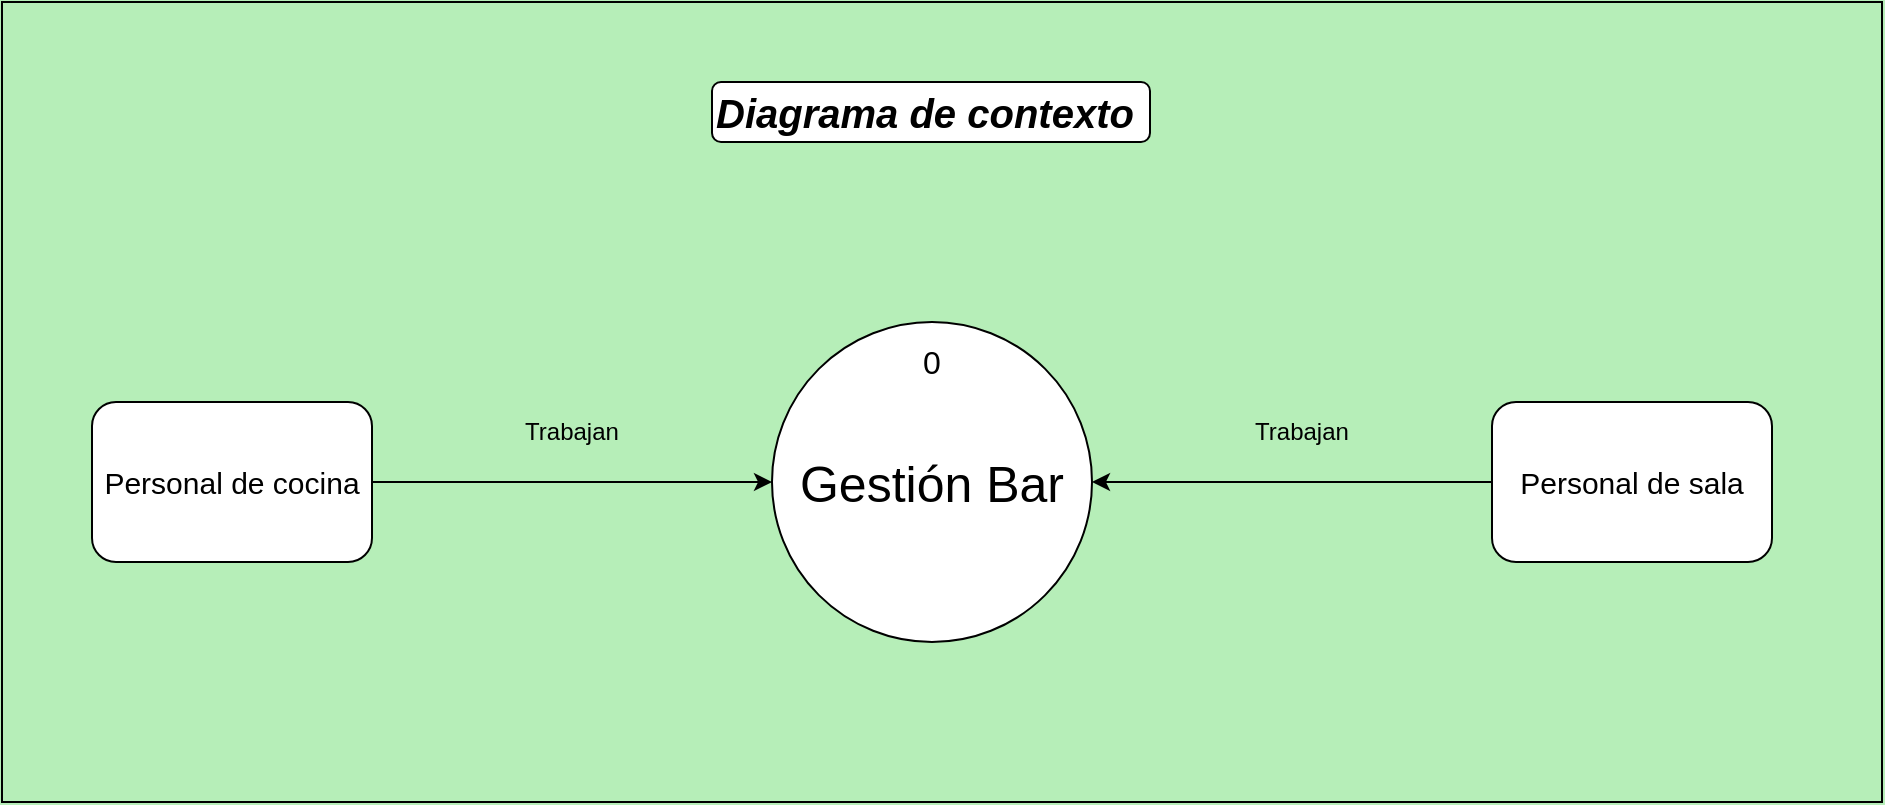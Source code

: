 <mxfile version="22.1.5" type="device">
  <diagram name="Página-1" id="-JkIOXFNWmTnDN814xZK">
    <mxGraphModel dx="1165" dy="588" grid="1" gridSize="10" guides="1" tooltips="1" connect="1" arrows="1" fold="1" page="1" pageScale="1" pageWidth="1169" pageHeight="827" background="#b6eeb8" math="0" shadow="0">
      <root>
        <mxCell id="0" />
        <mxCell id="1" parent="0" />
        <mxCell id="gy3GCSl5opKqmYD9pozu-1" value="" style="rounded=0;whiteSpace=wrap;html=1;fillColor=none;" vertex="1" parent="1">
          <mxGeometry x="120" y="120" width="940" height="400" as="geometry" />
        </mxCell>
        <mxCell id="eTTZJ9YqVXw9v8S5qD4r-2" style="edgeStyle=orthogonalEdgeStyle;rounded=1;orthogonalLoop=1;jettySize=auto;html=1;exitX=1;exitY=0.5;exitDx=0;exitDy=0;entryX=0;entryY=0.5;entryDx=0;entryDy=0;endArrow=none;endFill=0;startArrow=classic;startFill=1;" parent="1" source="M2E19cieBR7NBifoGKxq-1" target="eTTZJ9YqVXw9v8S5qD4r-1" edge="1">
          <mxGeometry relative="1" as="geometry" />
        </mxCell>
        <mxCell id="M2E19cieBR7NBifoGKxq-1" value="&lt;font style=&quot;font-size: 25px;&quot;&gt;Gestión Bar&lt;/font&gt;" style="ellipse;whiteSpace=wrap;html=1;aspect=fixed;rounded=1;" parent="1" vertex="1">
          <mxGeometry x="505" y="280" width="160" height="160" as="geometry" />
        </mxCell>
        <mxCell id="M2E19cieBR7NBifoGKxq-2" value="&lt;font style=&quot;font-size: 15px;&quot;&gt;Personal de cocina&lt;/font&gt;" style="rounded=1;whiteSpace=wrap;html=1;" parent="1" vertex="1">
          <mxGeometry x="165" y="320" width="140" height="80" as="geometry" />
        </mxCell>
        <mxCell id="M2E19cieBR7NBifoGKxq-3" value="" style="endArrow=classic;html=1;rounded=1;exitX=1;exitY=0.5;exitDx=0;exitDy=0;" parent="1" source="M2E19cieBR7NBifoGKxq-2" target="M2E19cieBR7NBifoGKxq-1" edge="1">
          <mxGeometry width="50" height="50" relative="1" as="geometry">
            <mxPoint x="665" y="440" as="sourcePoint" />
            <mxPoint x="715" y="390" as="targetPoint" />
          </mxGeometry>
        </mxCell>
        <mxCell id="M2E19cieBR7NBifoGKxq-6" value="&lt;font style=&quot;font-size: 16px;&quot;&gt;0&lt;/font&gt;" style="text;html=1;strokeColor=none;fillColor=none;align=center;verticalAlign=middle;whiteSpace=wrap;rounded=1;" parent="1" vertex="1">
          <mxGeometry x="570" y="290" width="30" height="20" as="geometry" />
        </mxCell>
        <mxCell id="eTTZJ9YqVXw9v8S5qD4r-1" value="&lt;font style=&quot;font-size: 15px;&quot;&gt;Personal de sala&lt;/font&gt;" style="rounded=1;whiteSpace=wrap;html=1;" parent="1" vertex="1">
          <mxGeometry x="865" y="320" width="140" height="80" as="geometry" />
        </mxCell>
        <mxCell id="eTTZJ9YqVXw9v8S5qD4r-3" value="Trabajan" style="text;html=1;strokeColor=none;fillColor=none;align=center;verticalAlign=middle;whiteSpace=wrap;rounded=1;" parent="1" vertex="1">
          <mxGeometry x="375" y="320" width="60" height="30" as="geometry" />
        </mxCell>
        <mxCell id="eTTZJ9YqVXw9v8S5qD4r-5" value="&lt;div style=&quot;font-size: 20px;&quot; align=&quot;left&quot;&gt;&lt;i&gt;&lt;b&gt;Diagrama de contexto&lt;/b&gt;&lt;br&gt;&lt;/i&gt;&lt;/div&gt;" style="rounded=1;whiteSpace=wrap;html=1;align=left;" parent="1" vertex="1">
          <mxGeometry x="475" y="160" width="219" height="30" as="geometry" />
        </mxCell>
        <mxCell id="eTTZJ9YqVXw9v8S5qD4r-6" value="Trabajan" style="text;html=1;strokeColor=none;fillColor=none;align=center;verticalAlign=middle;whiteSpace=wrap;rounded=1;" parent="1" vertex="1">
          <mxGeometry x="740" y="320" width="60" height="30" as="geometry" />
        </mxCell>
      </root>
    </mxGraphModel>
  </diagram>
</mxfile>
